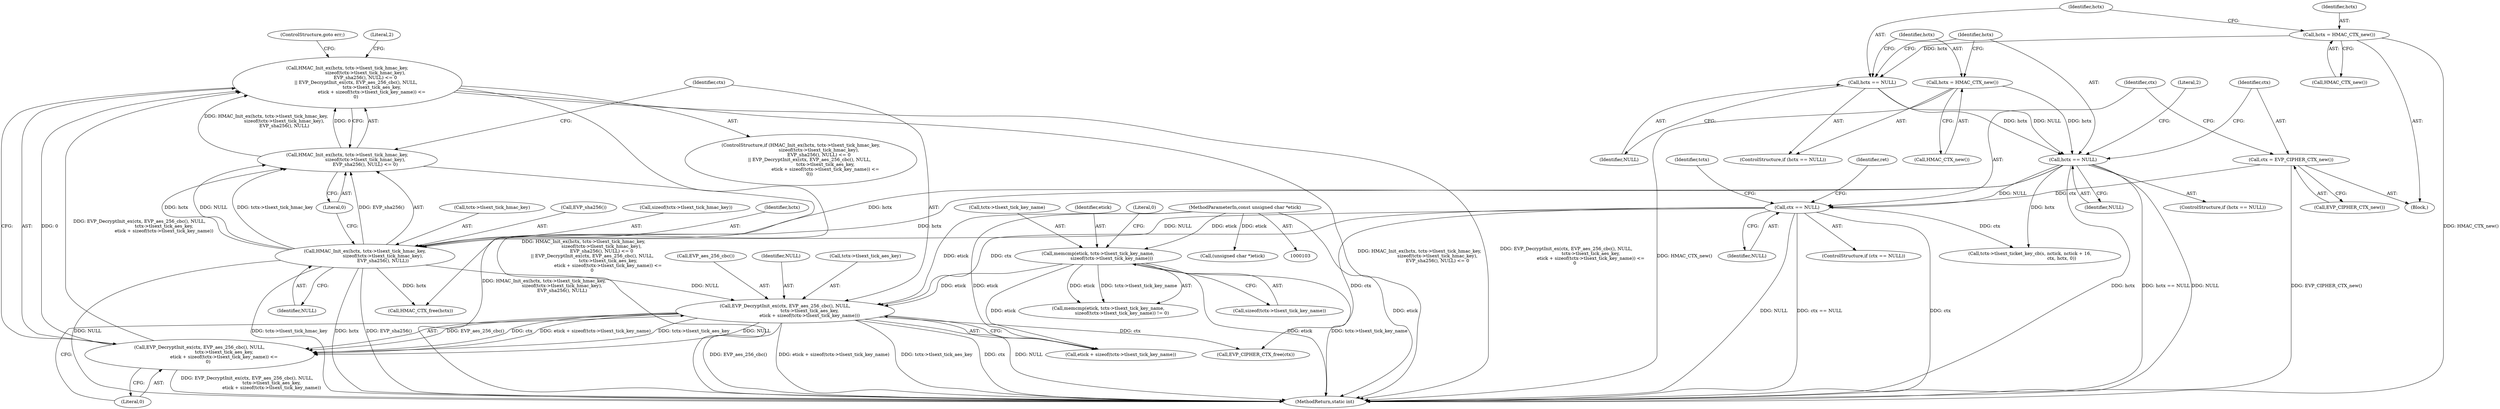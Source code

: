 digraph "0_openssl_e97763c92c655dcf4af2860b3abd2bc4c8a267f9@API" {
"1000231" [label="(Call,HMAC_Init_ex(hctx, tctx->tlsext_tick_hmac_key,\n                         sizeof(tctx->tlsext_tick_hmac_key),\n                         EVP_sha256(), NULL) <= 0\n            || EVP_DecryptInit_ex(ctx, EVP_aes_256_cbc(), NULL,\n                                  tctx->tlsext_tick_aes_key,\n                                  etick + sizeof(tctx->tlsext_tick_key_name)) <=\n            0)"];
"1000232" [label="(Call,HMAC_Init_ex(hctx, tctx->tlsext_tick_hmac_key,\n                         sizeof(tctx->tlsext_tick_hmac_key),\n                         EVP_sha256(), NULL) <= 0)"];
"1000233" [label="(Call,HMAC_Init_ex(hctx, tctx->tlsext_tick_hmac_key,\n                         sizeof(tctx->tlsext_tick_hmac_key),\n                         EVP_sha256(), NULL))"];
"1000148" [label="(Call,hctx == NULL)"];
"1000141" [label="(Call,hctx == NULL)"];
"1000137" [label="(Call,hctx = HMAC_CTX_new())"];
"1000144" [label="(Call,hctx = HMAC_CTX_new())"];
"1000158" [label="(Call,ctx == NULL)"];
"1000154" [label="(Call,ctx = EVP_CIPHER_CTX_new())"];
"1000245" [label="(Call,EVP_DecryptInit_ex(ctx, EVP_aes_256_cbc(), NULL,\n                                  tctx->tlsext_tick_aes_key,\n                                  etick + sizeof(tctx->tlsext_tick_key_name)) <=\n            0)"];
"1000246" [label="(Call,EVP_DecryptInit_ex(ctx, EVP_aes_256_cbc(), NULL,\n                                  tctx->tlsext_tick_aes_key,\n                                  etick + sizeof(tctx->tlsext_tick_key_name)))"];
"1000215" [label="(Call,memcmp(etick, tctx->tlsext_tick_key_name,\n                   sizeof(tctx->tlsext_tick_key_name)))"];
"1000105" [label="(MethodParameterIn,const unsigned char *etick)"];
"1000249" [label="(Identifier,NULL)"];
"1000265" [label="(Call,EVP_CIPHER_CTX_free(ctx))"];
"1000142" [label="(Identifier,hctx)"];
"1000247" [label="(Identifier,ctx)"];
"1000138" [label="(Identifier,hctx)"];
"1000220" [label="(Call,sizeof(tctx->tlsext_tick_key_name))"];
"1000244" [label="(Literal,0)"];
"1000267" [label="(Call,HMAC_CTX_free(hctx))"];
"1000145" [label="(Identifier,hctx)"];
"1000235" [label="(Call,tctx->tlsext_tick_hmac_key)"];
"1000243" [label="(Identifier,NULL)"];
"1000163" [label="(Identifier,ret)"];
"1000242" [label="(Call,EVP_sha256())"];
"1000232" [label="(Call,HMAC_Init_ex(hctx, tctx->tlsext_tick_hmac_key,\n                         sizeof(tctx->tlsext_tick_hmac_key),\n                         EVP_sha256(), NULL) <= 0)"];
"1000157" [label="(ControlStructure,if (ctx == NULL))"];
"1000110" [label="(Block,)"];
"1000144" [label="(Call,hctx = HMAC_CTX_new())"];
"1000253" [label="(Call,etick + sizeof(tctx->tlsext_tick_key_name))"];
"1000141" [label="(Call,hctx == NULL)"];
"1000230" [label="(ControlStructure,if (HMAC_Init_ex(hctx, tctx->tlsext_tick_hmac_key,\n                         sizeof(tctx->tlsext_tick_hmac_key),\n                         EVP_sha256(), NULL) <= 0\n            || EVP_DecryptInit_ex(ctx, EVP_aes_256_cbc(), NULL,\n                                  tctx->tlsext_tick_aes_key,\n                                  etick + sizeof(tctx->tlsext_tick_key_name)) <=\n            0))"];
"1000147" [label="(ControlStructure,if (hctx == NULL))"];
"1000137" [label="(Call,hctx = HMAC_CTX_new())"];
"1000156" [label="(Call,EVP_CIPHER_CTX_new())"];
"1000150" [label="(Identifier,NULL)"];
"1000263" [label="(Literal,2)"];
"1000216" [label="(Identifier,etick)"];
"1000159" [label="(Identifier,ctx)"];
"1000246" [label="(Call,EVP_DecryptInit_ex(ctx, EVP_aes_256_cbc(), NULL,\n                                  tctx->tlsext_tick_aes_key,\n                                  etick + sizeof(tctx->tlsext_tick_key_name)))"];
"1000149" [label="(Identifier,hctx)"];
"1000238" [label="(Call,sizeof(tctx->tlsext_tick_hmac_key))"];
"1000224" [label="(Literal,0)"];
"1000231" [label="(Call,HMAC_Init_ex(hctx, tctx->tlsext_tick_hmac_key,\n                         sizeof(tctx->tlsext_tick_hmac_key),\n                         EVP_sha256(), NULL) <= 0\n            || EVP_DecryptInit_ex(ctx, EVP_aes_256_cbc(), NULL,\n                                  tctx->tlsext_tick_aes_key,\n                                  etick + sizeof(tctx->tlsext_tick_key_name)) <=\n            0)"];
"1000259" [label="(Literal,0)"];
"1000217" [label="(Call,tctx->tlsext_tick_key_name)"];
"1000175" [label="(Call,(unsigned char *)etick)"];
"1000158" [label="(Call,ctx == NULL)"];
"1000214" [label="(Call,memcmp(etick, tctx->tlsext_tick_key_name,\n                   sizeof(tctx->tlsext_tick_key_name)) != 0)"];
"1000261" [label="(ControlStructure,goto err;)"];
"1000181" [label="(Call,tctx->tlsext_ticket_key_cb(s, nctick, nctick + 16,\n                                            ctx, hctx, 0))"];
"1000271" [label="(MethodReturn,static int)"];
"1000245" [label="(Call,EVP_DecryptInit_ex(ctx, EVP_aes_256_cbc(), NULL,\n                                  tctx->tlsext_tick_aes_key,\n                                  etick + sizeof(tctx->tlsext_tick_key_name)) <=\n            0)"];
"1000233" [label="(Call,HMAC_Init_ex(hctx, tctx->tlsext_tick_hmac_key,\n                         sizeof(tctx->tlsext_tick_hmac_key),\n                         EVP_sha256(), NULL))"];
"1000234" [label="(Identifier,hctx)"];
"1000250" [label="(Call,tctx->tlsext_tick_aes_key)"];
"1000148" [label="(Call,hctx == NULL)"];
"1000155" [label="(Identifier,ctx)"];
"1000139" [label="(Call,HMAC_CTX_new())"];
"1000169" [label="(Identifier,tctx)"];
"1000143" [label="(Identifier,NULL)"];
"1000160" [label="(Identifier,NULL)"];
"1000154" [label="(Call,ctx = EVP_CIPHER_CTX_new())"];
"1000248" [label="(Call,EVP_aes_256_cbc())"];
"1000146" [label="(Call,HMAC_CTX_new())"];
"1000215" [label="(Call,memcmp(etick, tctx->tlsext_tick_key_name,\n                   sizeof(tctx->tlsext_tick_key_name)))"];
"1000153" [label="(Literal,2)"];
"1000105" [label="(MethodParameterIn,const unsigned char *etick)"];
"1000140" [label="(ControlStructure,if (hctx == NULL))"];
"1000231" -> "1000230"  [label="AST: "];
"1000231" -> "1000232"  [label="CFG: "];
"1000231" -> "1000245"  [label="CFG: "];
"1000232" -> "1000231"  [label="AST: "];
"1000245" -> "1000231"  [label="AST: "];
"1000261" -> "1000231"  [label="CFG: "];
"1000263" -> "1000231"  [label="CFG: "];
"1000231" -> "1000271"  [label="DDG: HMAC_Init_ex(hctx, tctx->tlsext_tick_hmac_key,\n                         sizeof(tctx->tlsext_tick_hmac_key),\n                         EVP_sha256(), NULL) <= 0\n            || EVP_DecryptInit_ex(ctx, EVP_aes_256_cbc(), NULL,\n                                  tctx->tlsext_tick_aes_key,\n                                  etick + sizeof(tctx->tlsext_tick_key_name)) <=\n            0"];
"1000231" -> "1000271"  [label="DDG: HMAC_Init_ex(hctx, tctx->tlsext_tick_hmac_key,\n                         sizeof(tctx->tlsext_tick_hmac_key),\n                         EVP_sha256(), NULL) <= 0"];
"1000231" -> "1000271"  [label="DDG: EVP_DecryptInit_ex(ctx, EVP_aes_256_cbc(), NULL,\n                                  tctx->tlsext_tick_aes_key,\n                                  etick + sizeof(tctx->tlsext_tick_key_name)) <=\n            0"];
"1000232" -> "1000231"  [label="DDG: HMAC_Init_ex(hctx, tctx->tlsext_tick_hmac_key,\n                         sizeof(tctx->tlsext_tick_hmac_key),\n                         EVP_sha256(), NULL)"];
"1000232" -> "1000231"  [label="DDG: 0"];
"1000245" -> "1000231"  [label="DDG: EVP_DecryptInit_ex(ctx, EVP_aes_256_cbc(), NULL,\n                                  tctx->tlsext_tick_aes_key,\n                                  etick + sizeof(tctx->tlsext_tick_key_name))"];
"1000245" -> "1000231"  [label="DDG: 0"];
"1000232" -> "1000244"  [label="CFG: "];
"1000233" -> "1000232"  [label="AST: "];
"1000244" -> "1000232"  [label="AST: "];
"1000247" -> "1000232"  [label="CFG: "];
"1000232" -> "1000271"  [label="DDG: HMAC_Init_ex(hctx, tctx->tlsext_tick_hmac_key,\n                         sizeof(tctx->tlsext_tick_hmac_key),\n                         EVP_sha256(), NULL)"];
"1000233" -> "1000232"  [label="DDG: hctx"];
"1000233" -> "1000232"  [label="DDG: NULL"];
"1000233" -> "1000232"  [label="DDG: tctx->tlsext_tick_hmac_key"];
"1000233" -> "1000232"  [label="DDG: EVP_sha256()"];
"1000233" -> "1000243"  [label="CFG: "];
"1000234" -> "1000233"  [label="AST: "];
"1000235" -> "1000233"  [label="AST: "];
"1000238" -> "1000233"  [label="AST: "];
"1000242" -> "1000233"  [label="AST: "];
"1000243" -> "1000233"  [label="AST: "];
"1000244" -> "1000233"  [label="CFG: "];
"1000233" -> "1000271"  [label="DDG: tctx->tlsext_tick_hmac_key"];
"1000233" -> "1000271"  [label="DDG: hctx"];
"1000233" -> "1000271"  [label="DDG: EVP_sha256()"];
"1000233" -> "1000271"  [label="DDG: NULL"];
"1000148" -> "1000233"  [label="DDG: hctx"];
"1000158" -> "1000233"  [label="DDG: NULL"];
"1000233" -> "1000246"  [label="DDG: NULL"];
"1000233" -> "1000267"  [label="DDG: hctx"];
"1000148" -> "1000147"  [label="AST: "];
"1000148" -> "1000150"  [label="CFG: "];
"1000149" -> "1000148"  [label="AST: "];
"1000150" -> "1000148"  [label="AST: "];
"1000153" -> "1000148"  [label="CFG: "];
"1000155" -> "1000148"  [label="CFG: "];
"1000148" -> "1000271"  [label="DDG: hctx"];
"1000148" -> "1000271"  [label="DDG: hctx == NULL"];
"1000148" -> "1000271"  [label="DDG: NULL"];
"1000141" -> "1000148"  [label="DDG: hctx"];
"1000141" -> "1000148"  [label="DDG: NULL"];
"1000144" -> "1000148"  [label="DDG: hctx"];
"1000148" -> "1000158"  [label="DDG: NULL"];
"1000148" -> "1000181"  [label="DDG: hctx"];
"1000148" -> "1000267"  [label="DDG: hctx"];
"1000141" -> "1000140"  [label="AST: "];
"1000141" -> "1000143"  [label="CFG: "];
"1000142" -> "1000141"  [label="AST: "];
"1000143" -> "1000141"  [label="AST: "];
"1000145" -> "1000141"  [label="CFG: "];
"1000149" -> "1000141"  [label="CFG: "];
"1000137" -> "1000141"  [label="DDG: hctx"];
"1000137" -> "1000110"  [label="AST: "];
"1000137" -> "1000139"  [label="CFG: "];
"1000138" -> "1000137"  [label="AST: "];
"1000139" -> "1000137"  [label="AST: "];
"1000142" -> "1000137"  [label="CFG: "];
"1000137" -> "1000271"  [label="DDG: HMAC_CTX_new()"];
"1000144" -> "1000140"  [label="AST: "];
"1000144" -> "1000146"  [label="CFG: "];
"1000145" -> "1000144"  [label="AST: "];
"1000146" -> "1000144"  [label="AST: "];
"1000149" -> "1000144"  [label="CFG: "];
"1000144" -> "1000271"  [label="DDG: HMAC_CTX_new()"];
"1000158" -> "1000157"  [label="AST: "];
"1000158" -> "1000160"  [label="CFG: "];
"1000159" -> "1000158"  [label="AST: "];
"1000160" -> "1000158"  [label="AST: "];
"1000163" -> "1000158"  [label="CFG: "];
"1000169" -> "1000158"  [label="CFG: "];
"1000158" -> "1000271"  [label="DDG: ctx"];
"1000158" -> "1000271"  [label="DDG: NULL"];
"1000158" -> "1000271"  [label="DDG: ctx == NULL"];
"1000154" -> "1000158"  [label="DDG: ctx"];
"1000158" -> "1000181"  [label="DDG: ctx"];
"1000158" -> "1000246"  [label="DDG: ctx"];
"1000158" -> "1000265"  [label="DDG: ctx"];
"1000154" -> "1000110"  [label="AST: "];
"1000154" -> "1000156"  [label="CFG: "];
"1000155" -> "1000154"  [label="AST: "];
"1000156" -> "1000154"  [label="AST: "];
"1000159" -> "1000154"  [label="CFG: "];
"1000154" -> "1000271"  [label="DDG: EVP_CIPHER_CTX_new()"];
"1000245" -> "1000259"  [label="CFG: "];
"1000246" -> "1000245"  [label="AST: "];
"1000259" -> "1000245"  [label="AST: "];
"1000245" -> "1000271"  [label="DDG: EVP_DecryptInit_ex(ctx, EVP_aes_256_cbc(), NULL,\n                                  tctx->tlsext_tick_aes_key,\n                                  etick + sizeof(tctx->tlsext_tick_key_name))"];
"1000246" -> "1000245"  [label="DDG: EVP_aes_256_cbc()"];
"1000246" -> "1000245"  [label="DDG: ctx"];
"1000246" -> "1000245"  [label="DDG: etick + sizeof(tctx->tlsext_tick_key_name)"];
"1000246" -> "1000245"  [label="DDG: tctx->tlsext_tick_aes_key"];
"1000246" -> "1000245"  [label="DDG: NULL"];
"1000246" -> "1000253"  [label="CFG: "];
"1000247" -> "1000246"  [label="AST: "];
"1000248" -> "1000246"  [label="AST: "];
"1000249" -> "1000246"  [label="AST: "];
"1000250" -> "1000246"  [label="AST: "];
"1000253" -> "1000246"  [label="AST: "];
"1000259" -> "1000246"  [label="CFG: "];
"1000246" -> "1000271"  [label="DDG: EVP_aes_256_cbc()"];
"1000246" -> "1000271"  [label="DDG: etick + sizeof(tctx->tlsext_tick_key_name)"];
"1000246" -> "1000271"  [label="DDG: tctx->tlsext_tick_aes_key"];
"1000246" -> "1000271"  [label="DDG: ctx"];
"1000246" -> "1000271"  [label="DDG: NULL"];
"1000215" -> "1000246"  [label="DDG: etick"];
"1000105" -> "1000246"  [label="DDG: etick"];
"1000246" -> "1000265"  [label="DDG: ctx"];
"1000215" -> "1000214"  [label="AST: "];
"1000215" -> "1000220"  [label="CFG: "];
"1000216" -> "1000215"  [label="AST: "];
"1000217" -> "1000215"  [label="AST: "];
"1000220" -> "1000215"  [label="AST: "];
"1000224" -> "1000215"  [label="CFG: "];
"1000215" -> "1000271"  [label="DDG: etick"];
"1000215" -> "1000271"  [label="DDG: tctx->tlsext_tick_key_name"];
"1000215" -> "1000214"  [label="DDG: etick"];
"1000215" -> "1000214"  [label="DDG: tctx->tlsext_tick_key_name"];
"1000105" -> "1000215"  [label="DDG: etick"];
"1000215" -> "1000253"  [label="DDG: etick"];
"1000105" -> "1000103"  [label="AST: "];
"1000105" -> "1000271"  [label="DDG: etick"];
"1000105" -> "1000175"  [label="DDG: etick"];
"1000105" -> "1000253"  [label="DDG: etick"];
}
